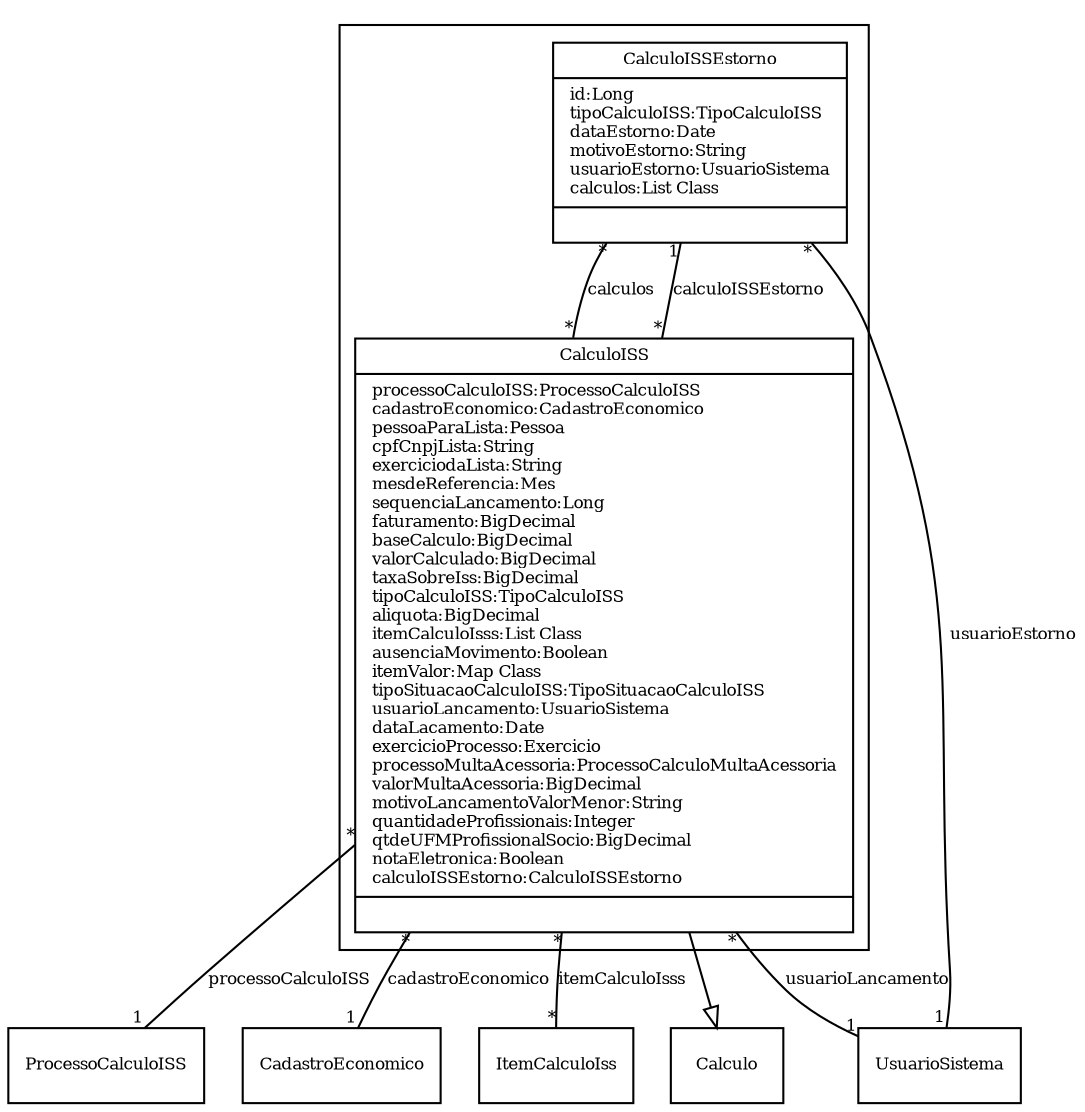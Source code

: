 digraph G{
fontname = "Times-Roman"
fontsize = 8

node [
        fontname = "Times-Roman"
        fontsize = 8
        shape = "record"
]

edge [
        fontname = "Times-Roman"
        fontsize = 8
]

subgraph clusterESTORNO_DE_LANCAMENTO_DE_ISS_MENSAL
{
CalculoISSEstorno [label = "{CalculoISSEstorno|id:Long\ltipoCalculoISS:TipoCalculoISS\ldataEstorno:Date\lmotivoEstorno:String\lusuarioEstorno:UsuarioSistema\lcalculos:List Class\l|\l}"]
CalculoISS [label = "{CalculoISS|processoCalculoISS:ProcessoCalculoISS\lcadastroEconomico:CadastroEconomico\lpessoaParaLista:Pessoa\lcpfCnpjLista:String\lexerciciodaLista:String\lmesdeReferencia:Mes\lsequenciaLancamento:Long\lfaturamento:BigDecimal\lbaseCalculo:BigDecimal\lvalorCalculado:BigDecimal\ltaxaSobreIss:BigDecimal\ltipoCalculoISS:TipoCalculoISS\laliquota:BigDecimal\litemCalculoIsss:List Class\lausenciaMovimento:Boolean\litemValor:Map Class\ltipoSituacaoCalculoISS:TipoSituacaoCalculoISS\lusuarioLancamento:UsuarioSistema\ldataLacamento:Date\lexercicioProcesso:Exercicio\lprocessoMultaAcessoria:ProcessoCalculoMultaAcessoria\lvalorMultaAcessoria:BigDecimal\lmotivoLancamentoValorMenor:String\lquantidadeProfissionais:Integer\lqtdeUFMProfissionalSocio:BigDecimal\lnotaEletronica:Boolean\lcalculoISSEstorno:CalculoISSEstorno\l|\l}"]
}
edge [arrowhead = "none" headlabel = "1" taillabel = "*"] CalculoISSEstorno -> UsuarioSistema [label = "usuarioEstorno"]
edge [arrowhead = "none" headlabel = "*" taillabel = "*"] CalculoISSEstorno -> CalculoISS [label = "calculos"]
edge [arrowhead = "none" headlabel = "1" taillabel = "*"] CalculoISS -> ProcessoCalculoISS [label = "processoCalculoISS"]
edge [arrowhead = "none" headlabel = "1" taillabel = "*"] CalculoISS -> CadastroEconomico [label = "cadastroEconomico"]
edge [arrowhead = "none" headlabel = "*" taillabel = "*"] CalculoISS -> ItemCalculoIss [label = "itemCalculoIsss"]
edge [arrowhead = "none" headlabel = "1" taillabel = "*"] CalculoISS -> UsuarioSistema [label = "usuarioLancamento"]
edge [arrowhead = "none" headlabel = "1" taillabel = "*"] CalculoISS -> CalculoISSEstorno [label = "calculoISSEstorno"]
edge [ arrowhead = "empty" headlabel = "" taillabel = ""] CalculoISS -> Calculo
}
